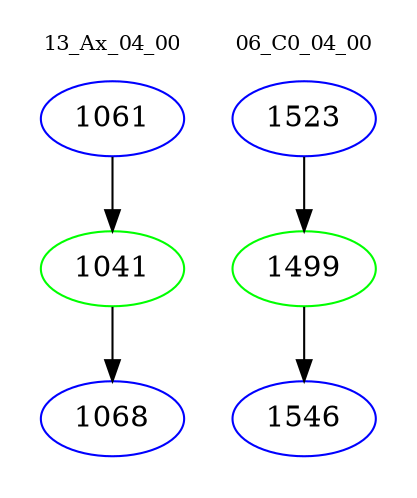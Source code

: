 digraph{
subgraph cluster_0 {
color = white
label = "13_Ax_04_00";
fontsize=10;
T0_1061 [label="1061", color="blue"]
T0_1061 -> T0_1041 [color="black"]
T0_1041 [label="1041", color="green"]
T0_1041 -> T0_1068 [color="black"]
T0_1068 [label="1068", color="blue"]
}
subgraph cluster_1 {
color = white
label = "06_C0_04_00";
fontsize=10;
T1_1523 [label="1523", color="blue"]
T1_1523 -> T1_1499 [color="black"]
T1_1499 [label="1499", color="green"]
T1_1499 -> T1_1546 [color="black"]
T1_1546 [label="1546", color="blue"]
}
}
